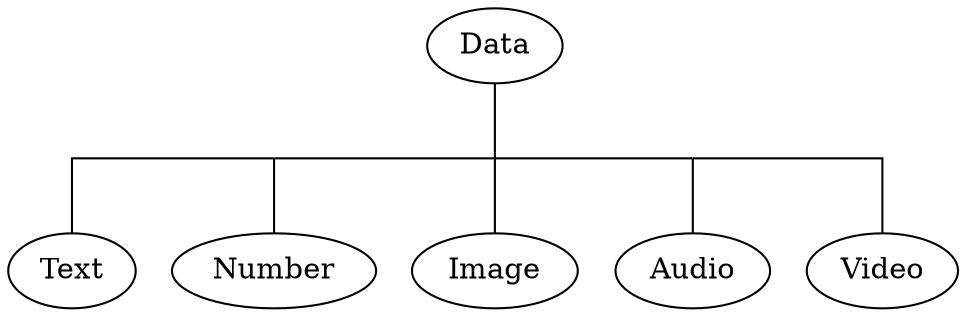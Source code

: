 graph G {
    splines=ortho;

    {1, 2, 3 [width=0, shape=point, style=invis];}
    {rank=same; 1 -- 2 -- 3;}

    Data -- 2;
    1 -- Text;
    1 -- Number;
    2 -- Image;
    3 -- Audio;
    3 -- Video;
}